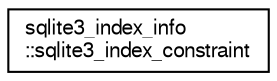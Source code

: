 digraph "Graphical Class Hierarchy"
{
  edge [fontname="FreeSans",fontsize="10",labelfontname="FreeSans",labelfontsize="10"];
  node [fontname="FreeSans",fontsize="10",shape=record];
  rankdir="LR";
  Node0 [label="sqlite3_index_info\l::sqlite3_index_constraint",height=0.2,width=0.4,color="black", fillcolor="white", style="filled",URL="$structsqlite3__index__info_1_1sqlite3__index__constraint.html"];
}
